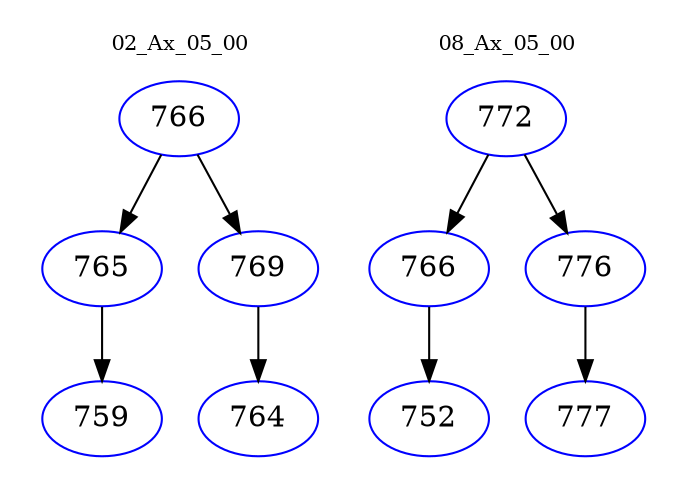 digraph{
subgraph cluster_0 {
color = white
label = "02_Ax_05_00";
fontsize=10;
T0_766 [label="766", color="blue"]
T0_766 -> T0_765 [color="black"]
T0_765 [label="765", color="blue"]
T0_765 -> T0_759 [color="black"]
T0_759 [label="759", color="blue"]
T0_766 -> T0_769 [color="black"]
T0_769 [label="769", color="blue"]
T0_769 -> T0_764 [color="black"]
T0_764 [label="764", color="blue"]
}
subgraph cluster_1 {
color = white
label = "08_Ax_05_00";
fontsize=10;
T1_772 [label="772", color="blue"]
T1_772 -> T1_766 [color="black"]
T1_766 [label="766", color="blue"]
T1_766 -> T1_752 [color="black"]
T1_752 [label="752", color="blue"]
T1_772 -> T1_776 [color="black"]
T1_776 [label="776", color="blue"]
T1_776 -> T1_777 [color="black"]
T1_777 [label="777", color="blue"]
}
}

